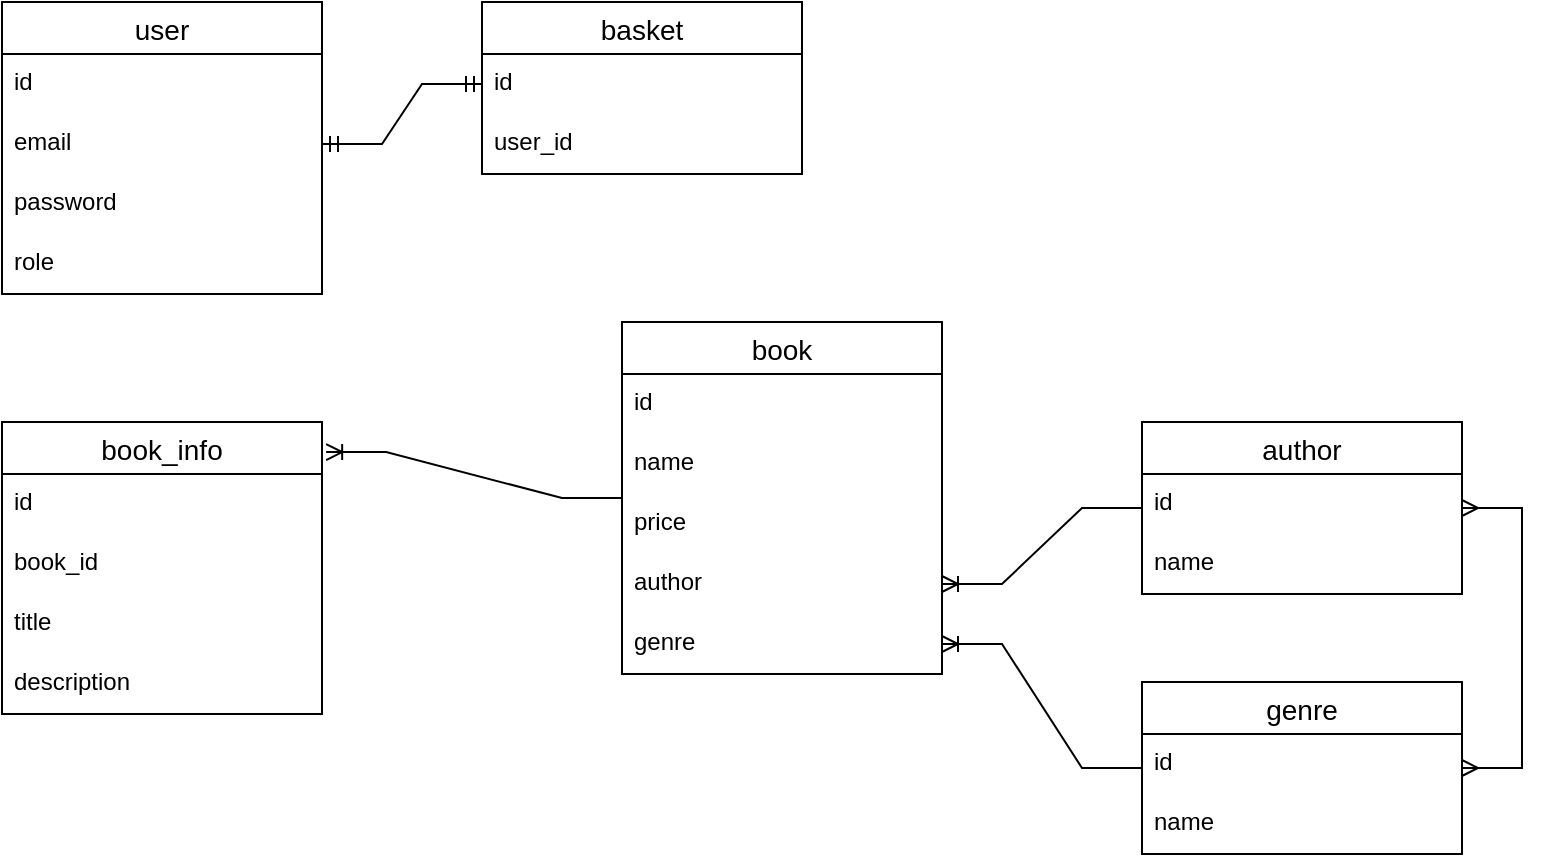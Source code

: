 <mxfile version="16.5.6" type="github">
  <diagram id="AOkVb51F0GU2soBnro10" name="Page-1">
    <mxGraphModel dx="1422" dy="705" grid="1" gridSize="10" guides="1" tooltips="1" connect="1" arrows="1" fold="1" page="1" pageScale="1" pageWidth="827" pageHeight="1169" math="0" shadow="0">
      <root>
        <mxCell id="0" />
        <mxCell id="1" parent="0" />
        <mxCell id="4c3301vsKJs0IhM6c_1R-1" value="user" style="swimlane;fontStyle=0;childLayout=stackLayout;horizontal=1;startSize=26;horizontalStack=0;resizeParent=1;resizeParentMax=0;resizeLast=0;collapsible=1;marginBottom=0;align=center;fontSize=14;" parent="1" vertex="1">
          <mxGeometry x="40" y="40" width="160" height="146" as="geometry" />
        </mxCell>
        <mxCell id="4c3301vsKJs0IhM6c_1R-2" value="id" style="text;strokeColor=none;fillColor=none;spacingLeft=4;spacingRight=4;overflow=hidden;rotatable=0;points=[[0,0.5],[1,0.5]];portConstraint=eastwest;fontSize=12;" parent="4c3301vsKJs0IhM6c_1R-1" vertex="1">
          <mxGeometry y="26" width="160" height="30" as="geometry" />
        </mxCell>
        <mxCell id="4c3301vsKJs0IhM6c_1R-3" value="email" style="text;strokeColor=none;fillColor=none;spacingLeft=4;spacingRight=4;overflow=hidden;rotatable=0;points=[[0,0.5],[1,0.5]];portConstraint=eastwest;fontSize=12;" parent="4c3301vsKJs0IhM6c_1R-1" vertex="1">
          <mxGeometry y="56" width="160" height="30" as="geometry" />
        </mxCell>
        <mxCell id="4c3301vsKJs0IhM6c_1R-4" value="password" style="text;strokeColor=none;fillColor=none;spacingLeft=4;spacingRight=4;overflow=hidden;rotatable=0;points=[[0,0.5],[1,0.5]];portConstraint=eastwest;fontSize=12;" parent="4c3301vsKJs0IhM6c_1R-1" vertex="1">
          <mxGeometry y="86" width="160" height="30" as="geometry" />
        </mxCell>
        <mxCell id="4c3301vsKJs0IhM6c_1R-5" value="role" style="text;strokeColor=none;fillColor=none;spacingLeft=4;spacingRight=4;overflow=hidden;rotatable=0;points=[[0,0.5],[1,0.5]];portConstraint=eastwest;fontSize=12;" parent="4c3301vsKJs0IhM6c_1R-1" vertex="1">
          <mxGeometry y="116" width="160" height="30" as="geometry" />
        </mxCell>
        <mxCell id="jdXPeIPGKpga-nXMpjwI-1" value="basket" style="swimlane;fontStyle=0;childLayout=stackLayout;horizontal=1;startSize=26;horizontalStack=0;resizeParent=1;resizeParentMax=0;resizeLast=0;collapsible=1;marginBottom=0;align=center;fontSize=14;" vertex="1" parent="1">
          <mxGeometry x="280" y="40" width="160" height="86" as="geometry" />
        </mxCell>
        <mxCell id="jdXPeIPGKpga-nXMpjwI-2" value="id" style="text;strokeColor=none;fillColor=none;spacingLeft=4;spacingRight=4;overflow=hidden;rotatable=0;points=[[0,0.5],[1,0.5]];portConstraint=eastwest;fontSize=12;" vertex="1" parent="jdXPeIPGKpga-nXMpjwI-1">
          <mxGeometry y="26" width="160" height="30" as="geometry" />
        </mxCell>
        <mxCell id="jdXPeIPGKpga-nXMpjwI-5" value="user_id" style="text;strokeColor=none;fillColor=none;spacingLeft=4;spacingRight=4;overflow=hidden;rotatable=0;points=[[0,0.5],[1,0.5]];portConstraint=eastwest;fontSize=12;" vertex="1" parent="jdXPeIPGKpga-nXMpjwI-1">
          <mxGeometry y="56" width="160" height="30" as="geometry" />
        </mxCell>
        <mxCell id="jdXPeIPGKpga-nXMpjwI-6" value="" style="edgeStyle=entityRelationEdgeStyle;fontSize=12;html=1;endArrow=ERmandOne;startArrow=ERmandOne;rounded=0;exitX=1;exitY=0.5;exitDx=0;exitDy=0;entryX=0;entryY=0.5;entryDx=0;entryDy=0;" edge="1" parent="1" source="4c3301vsKJs0IhM6c_1R-3" target="jdXPeIPGKpga-nXMpjwI-2">
          <mxGeometry width="100" height="100" relative="1" as="geometry">
            <mxPoint x="290" y="100" as="sourcePoint" />
            <mxPoint x="460" y="310" as="targetPoint" />
          </mxGeometry>
        </mxCell>
        <mxCell id="jdXPeIPGKpga-nXMpjwI-8" value="book" style="swimlane;fontStyle=0;childLayout=stackLayout;horizontal=1;startSize=26;horizontalStack=0;resizeParent=1;resizeParentMax=0;resizeLast=0;collapsible=1;marginBottom=0;align=center;fontSize=14;" vertex="1" parent="1">
          <mxGeometry x="350" y="200" width="160" height="176" as="geometry" />
        </mxCell>
        <mxCell id="jdXPeIPGKpga-nXMpjwI-9" value="id" style="text;strokeColor=none;fillColor=none;spacingLeft=4;spacingRight=4;overflow=hidden;rotatable=0;points=[[0,0.5],[1,0.5]];portConstraint=eastwest;fontSize=12;" vertex="1" parent="jdXPeIPGKpga-nXMpjwI-8">
          <mxGeometry y="26" width="160" height="30" as="geometry" />
        </mxCell>
        <mxCell id="jdXPeIPGKpga-nXMpjwI-10" value="name" style="text;strokeColor=none;fillColor=none;spacingLeft=4;spacingRight=4;overflow=hidden;rotatable=0;points=[[0,0.5],[1,0.5]];portConstraint=eastwest;fontSize=12;" vertex="1" parent="jdXPeIPGKpga-nXMpjwI-8">
          <mxGeometry y="56" width="160" height="30" as="geometry" />
        </mxCell>
        <mxCell id="jdXPeIPGKpga-nXMpjwI-11" value="price" style="text;strokeColor=none;fillColor=none;spacingLeft=4;spacingRight=4;overflow=hidden;rotatable=0;points=[[0,0.5],[1,0.5]];portConstraint=eastwest;fontSize=12;" vertex="1" parent="jdXPeIPGKpga-nXMpjwI-8">
          <mxGeometry y="86" width="160" height="30" as="geometry" />
        </mxCell>
        <mxCell id="jdXPeIPGKpga-nXMpjwI-12" value="author" style="text;strokeColor=none;fillColor=none;spacingLeft=4;spacingRight=4;overflow=hidden;rotatable=0;points=[[0,0.5],[1,0.5]];portConstraint=eastwest;fontSize=12;" vertex="1" parent="jdXPeIPGKpga-nXMpjwI-8">
          <mxGeometry y="116" width="160" height="30" as="geometry" />
        </mxCell>
        <mxCell id="jdXPeIPGKpga-nXMpjwI-13" value="genre" style="text;strokeColor=none;fillColor=none;spacingLeft=4;spacingRight=4;overflow=hidden;rotatable=0;points=[[0,0.5],[1,0.5]];portConstraint=eastwest;fontSize=12;" vertex="1" parent="jdXPeIPGKpga-nXMpjwI-8">
          <mxGeometry y="146" width="160" height="30" as="geometry" />
        </mxCell>
        <mxCell id="jdXPeIPGKpga-nXMpjwI-15" value="genre" style="swimlane;fontStyle=0;childLayout=stackLayout;horizontal=1;startSize=26;horizontalStack=0;resizeParent=1;resizeParentMax=0;resizeLast=0;collapsible=1;marginBottom=0;align=center;fontSize=14;" vertex="1" parent="1">
          <mxGeometry x="610" y="380" width="160" height="86" as="geometry" />
        </mxCell>
        <mxCell id="jdXPeIPGKpga-nXMpjwI-16" value="id" style="text;strokeColor=none;fillColor=none;spacingLeft=4;spacingRight=4;overflow=hidden;rotatable=0;points=[[0,0.5],[1,0.5]];portConstraint=eastwest;fontSize=12;" vertex="1" parent="jdXPeIPGKpga-nXMpjwI-15">
          <mxGeometry y="26" width="160" height="30" as="geometry" />
        </mxCell>
        <mxCell id="jdXPeIPGKpga-nXMpjwI-17" value="name" style="text;strokeColor=none;fillColor=none;spacingLeft=4;spacingRight=4;overflow=hidden;rotatable=0;points=[[0,0.5],[1,0.5]];portConstraint=eastwest;fontSize=12;" vertex="1" parent="jdXPeIPGKpga-nXMpjwI-15">
          <mxGeometry y="56" width="160" height="30" as="geometry" />
        </mxCell>
        <mxCell id="jdXPeIPGKpga-nXMpjwI-19" value="author" style="swimlane;fontStyle=0;childLayout=stackLayout;horizontal=1;startSize=26;horizontalStack=0;resizeParent=1;resizeParentMax=0;resizeLast=0;collapsible=1;marginBottom=0;align=center;fontSize=14;" vertex="1" parent="1">
          <mxGeometry x="610" y="250" width="160" height="86" as="geometry" />
        </mxCell>
        <mxCell id="jdXPeIPGKpga-nXMpjwI-20" value="id" style="text;strokeColor=none;fillColor=none;spacingLeft=4;spacingRight=4;overflow=hidden;rotatable=0;points=[[0,0.5],[1,0.5]];portConstraint=eastwest;fontSize=12;" vertex="1" parent="jdXPeIPGKpga-nXMpjwI-19">
          <mxGeometry y="26" width="160" height="30" as="geometry" />
        </mxCell>
        <mxCell id="jdXPeIPGKpga-nXMpjwI-21" value="name" style="text;strokeColor=none;fillColor=none;spacingLeft=4;spacingRight=4;overflow=hidden;rotatable=0;points=[[0,0.5],[1,0.5]];portConstraint=eastwest;fontSize=12;" vertex="1" parent="jdXPeIPGKpga-nXMpjwI-19">
          <mxGeometry y="56" width="160" height="30" as="geometry" />
        </mxCell>
        <mxCell id="jdXPeIPGKpga-nXMpjwI-23" value="" style="edgeStyle=entityRelationEdgeStyle;fontSize=12;html=1;endArrow=ERoneToMany;rounded=0;" edge="1" parent="1" source="jdXPeIPGKpga-nXMpjwI-19" target="jdXPeIPGKpga-nXMpjwI-12">
          <mxGeometry width="100" height="100" relative="1" as="geometry">
            <mxPoint x="360" y="210" as="sourcePoint" />
            <mxPoint x="460" y="110" as="targetPoint" />
          </mxGeometry>
        </mxCell>
        <mxCell id="jdXPeIPGKpga-nXMpjwI-24" value="" style="edgeStyle=entityRelationEdgeStyle;fontSize=12;html=1;endArrow=ERoneToMany;rounded=0;entryX=1;entryY=0.5;entryDx=0;entryDy=0;" edge="1" parent="1" source="jdXPeIPGKpga-nXMpjwI-15" target="jdXPeIPGKpga-nXMpjwI-13">
          <mxGeometry width="100" height="100" relative="1" as="geometry">
            <mxPoint x="360" y="210" as="sourcePoint" />
            <mxPoint x="460" y="110" as="targetPoint" />
          </mxGeometry>
        </mxCell>
        <mxCell id="jdXPeIPGKpga-nXMpjwI-25" value="" style="edgeStyle=entityRelationEdgeStyle;fontSize=12;html=1;endArrow=ERmany;startArrow=ERmany;rounded=0;" edge="1" parent="1" source="jdXPeIPGKpga-nXMpjwI-19" target="jdXPeIPGKpga-nXMpjwI-15">
          <mxGeometry width="100" height="100" relative="1" as="geometry">
            <mxPoint x="360" y="310" as="sourcePoint" />
            <mxPoint x="460" y="210" as="targetPoint" />
          </mxGeometry>
        </mxCell>
        <mxCell id="jdXPeIPGKpga-nXMpjwI-26" value="book_info" style="swimlane;fontStyle=0;childLayout=stackLayout;horizontal=1;startSize=26;horizontalStack=0;resizeParent=1;resizeParentMax=0;resizeLast=0;collapsible=1;marginBottom=0;align=center;fontSize=14;" vertex="1" parent="1">
          <mxGeometry x="40" y="250" width="160" height="146" as="geometry" />
        </mxCell>
        <mxCell id="jdXPeIPGKpga-nXMpjwI-27" value="id" style="text;strokeColor=none;fillColor=none;spacingLeft=4;spacingRight=4;overflow=hidden;rotatable=0;points=[[0,0.5],[1,0.5]];portConstraint=eastwest;fontSize=12;" vertex="1" parent="jdXPeIPGKpga-nXMpjwI-26">
          <mxGeometry y="26" width="160" height="30" as="geometry" />
        </mxCell>
        <mxCell id="jdXPeIPGKpga-nXMpjwI-28" value="book_id" style="text;strokeColor=none;fillColor=none;spacingLeft=4;spacingRight=4;overflow=hidden;rotatable=0;points=[[0,0.5],[1,0.5]];portConstraint=eastwest;fontSize=12;" vertex="1" parent="jdXPeIPGKpga-nXMpjwI-26">
          <mxGeometry y="56" width="160" height="30" as="geometry" />
        </mxCell>
        <mxCell id="jdXPeIPGKpga-nXMpjwI-29" value="title" style="text;strokeColor=none;fillColor=none;spacingLeft=4;spacingRight=4;overflow=hidden;rotatable=0;points=[[0,0.5],[1,0.5]];portConstraint=eastwest;fontSize=12;" vertex="1" parent="jdXPeIPGKpga-nXMpjwI-26">
          <mxGeometry y="86" width="160" height="30" as="geometry" />
        </mxCell>
        <mxCell id="jdXPeIPGKpga-nXMpjwI-31" value="description" style="text;strokeColor=none;fillColor=none;spacingLeft=4;spacingRight=4;overflow=hidden;rotatable=0;points=[[0,0.5],[1,0.5]];portConstraint=eastwest;fontSize=12;" vertex="1" parent="jdXPeIPGKpga-nXMpjwI-26">
          <mxGeometry y="116" width="160" height="30" as="geometry" />
        </mxCell>
        <mxCell id="jdXPeIPGKpga-nXMpjwI-30" value="" style="edgeStyle=entityRelationEdgeStyle;fontSize=12;html=1;endArrow=ERoneToMany;rounded=0;entryX=1.013;entryY=0.103;entryDx=0;entryDy=0;entryPerimeter=0;" edge="1" parent="1" source="jdXPeIPGKpga-nXMpjwI-8" target="jdXPeIPGKpga-nXMpjwI-26">
          <mxGeometry width="100" height="100" relative="1" as="geometry">
            <mxPoint x="360" y="410" as="sourcePoint" />
            <mxPoint x="460" y="310" as="targetPoint" />
          </mxGeometry>
        </mxCell>
      </root>
    </mxGraphModel>
  </diagram>
</mxfile>
